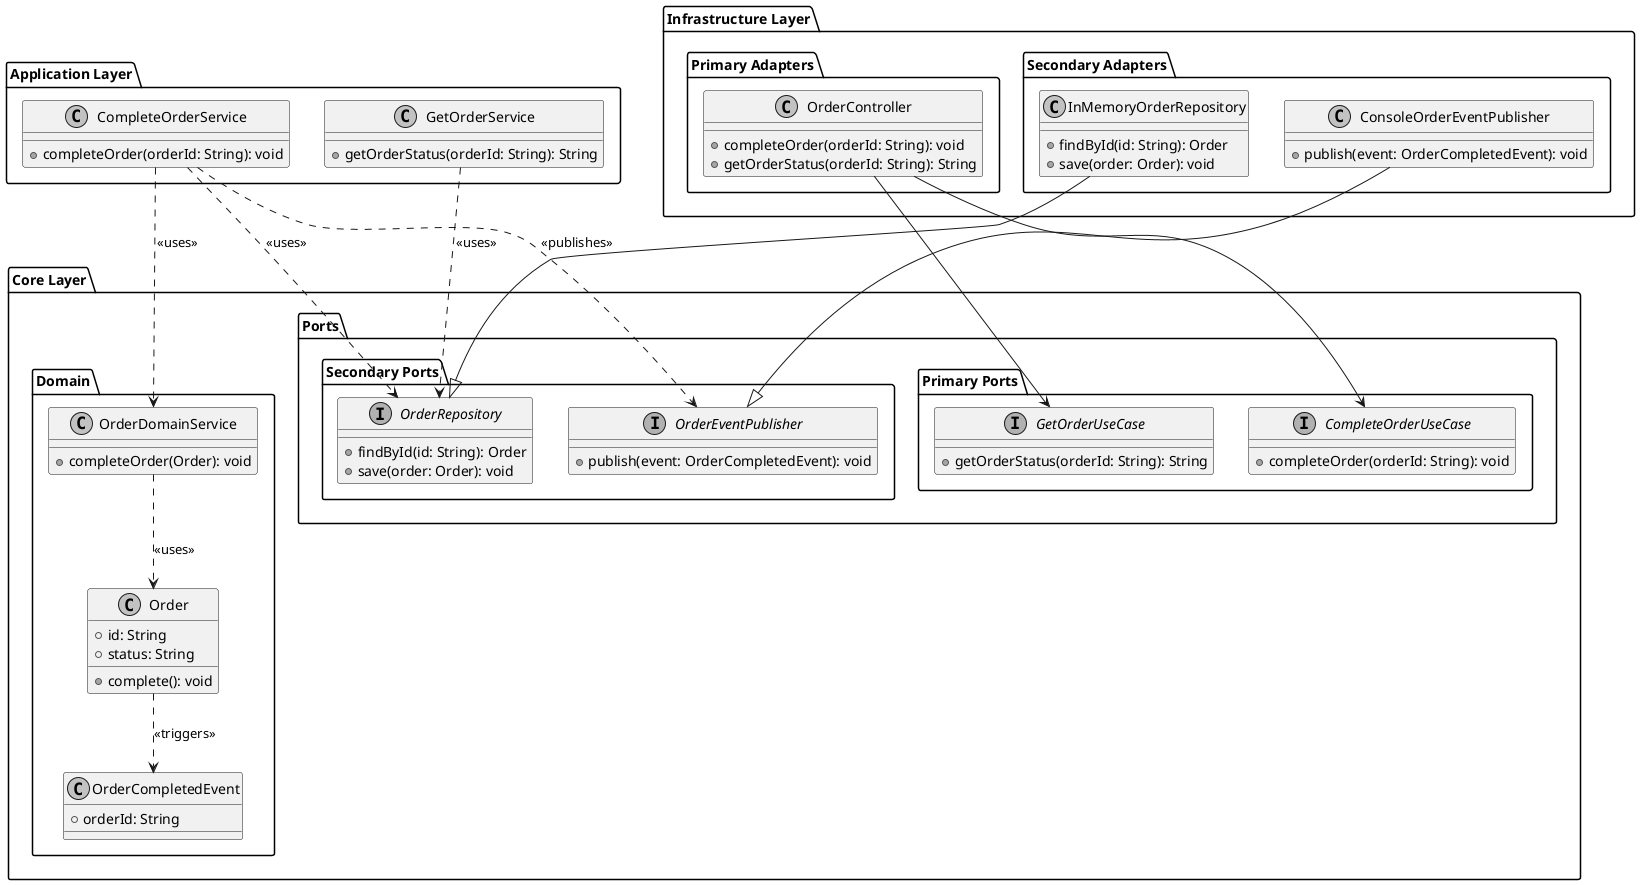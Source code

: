 @startuml
!define RECTANGLE(x, y, label) rectangle label as label <<Component>>

skinparam componentStyle rectangle
skinparam monochrome true

package "Core Layer" {
  package "Domain" {
    class Order {
      +id: String
      +status: String
      +complete(): void
    }
    class OrderCompletedEvent {
      +orderId: String
    }
    class OrderDomainService {
      +completeOrder(Order): void
    }
  }

  package "Ports" {
    package "Primary Ports" {
      interface CompleteOrderUseCase {
        +completeOrder(orderId: String): void
      }
      interface GetOrderUseCase {
        +getOrderStatus(orderId: String): String
      }
    }
    package "Secondary Ports" {
      interface OrderRepository {
        +findById(id: String): Order
        +save(order: Order): void
      }
      interface OrderEventPublisher {
        +publish(event: OrderCompletedEvent): void
      }
    }
  }
}

package "Application Layer" {
  class CompleteOrderService {
    +completeOrder(orderId: String): void
  }
  class GetOrderService {
    +getOrderStatus(orderId: String): String
  }
}

package "Infrastructure Layer" {
  package "Primary Adapters" {
    class OrderController {
      +completeOrder(orderId: String): void
      +getOrderStatus(orderId: String): String
    }
  }
  package "Secondary Adapters" {
    class InMemoryOrderRepository {
      +findById(id: String): Order
      +save(order: Order): void
    }
    class ConsoleOrderEventPublisher {
      +publish(event: OrderCompletedEvent): void
    }
  }
}

' Relationships
OrderController --> CompleteOrderUseCase
OrderController --> GetOrderUseCase

CompleteOrderService ..> OrderRepository : <<uses>>
CompleteOrderService ..> OrderEventPublisher : <<publishes>>
CompleteOrderService ..> OrderDomainService : <<uses>>

GetOrderService ..> OrderRepository : <<uses>>

InMemoryOrderRepository --|> OrderRepository
ConsoleOrderEventPublisher --|> OrderEventPublisher

Order ..> OrderCompletedEvent : <<triggers>>
OrderDomainService ..> Order : <<uses>>

@enduml
